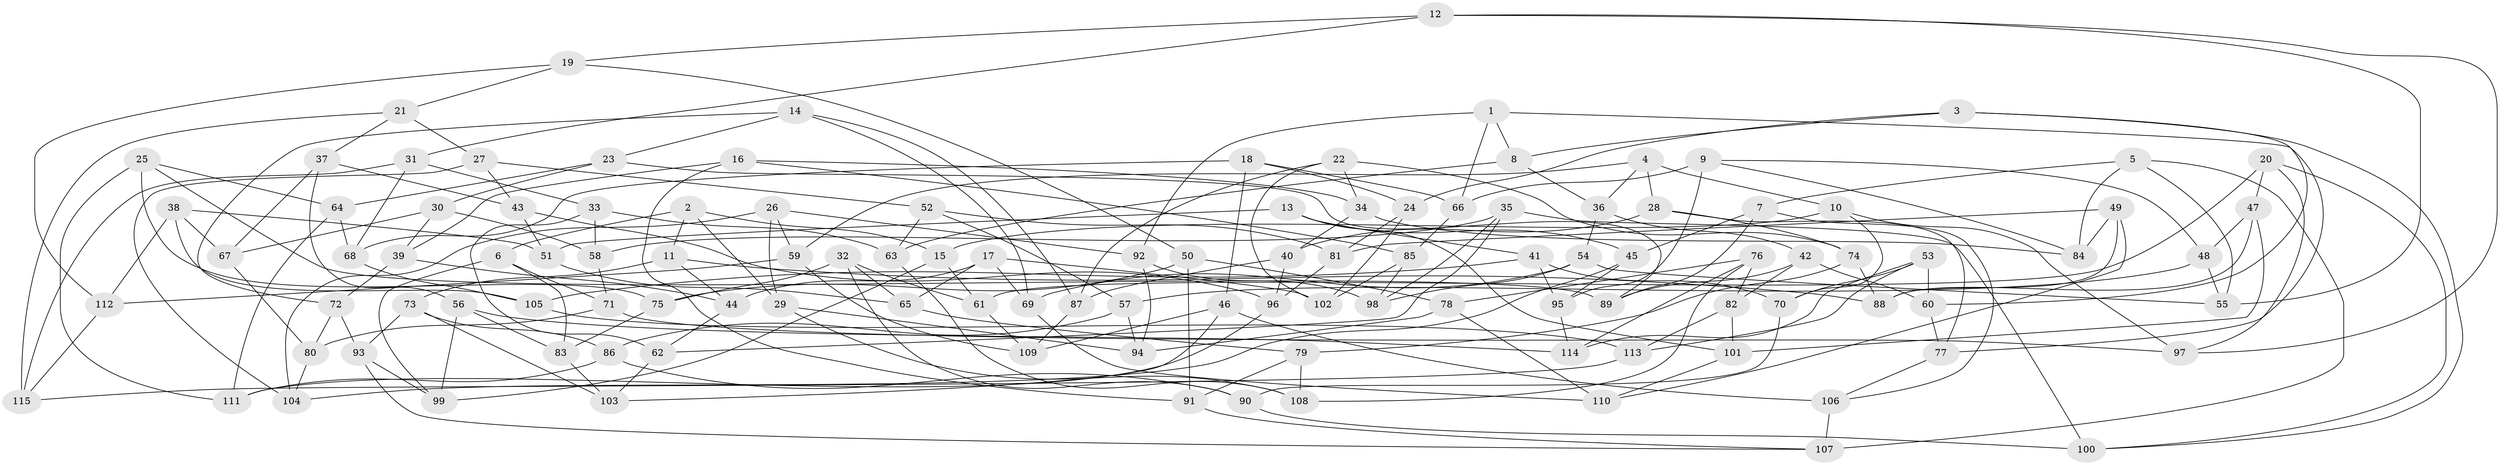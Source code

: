 // coarse degree distribution, {4: 0.7017543859649122, 5: 0.08771929824561403, 7: 0.07017543859649122, 6: 0.03508771929824561, 10: 0.03508771929824561, 12: 0.017543859649122806, 13: 0.017543859649122806, 3: 0.017543859649122806, 9: 0.017543859649122806}
// Generated by graph-tools (version 1.1) at 2025/03/03/04/25 22:03:58]
// undirected, 115 vertices, 230 edges
graph export_dot {
graph [start="1"]
  node [color=gray90,style=filled];
  1;
  2;
  3;
  4;
  5;
  6;
  7;
  8;
  9;
  10;
  11;
  12;
  13;
  14;
  15;
  16;
  17;
  18;
  19;
  20;
  21;
  22;
  23;
  24;
  25;
  26;
  27;
  28;
  29;
  30;
  31;
  32;
  33;
  34;
  35;
  36;
  37;
  38;
  39;
  40;
  41;
  42;
  43;
  44;
  45;
  46;
  47;
  48;
  49;
  50;
  51;
  52;
  53;
  54;
  55;
  56;
  57;
  58;
  59;
  60;
  61;
  62;
  63;
  64;
  65;
  66;
  67;
  68;
  69;
  70;
  71;
  72;
  73;
  74;
  75;
  76;
  77;
  78;
  79;
  80;
  81;
  82;
  83;
  84;
  85;
  86;
  87;
  88;
  89;
  90;
  91;
  92;
  93;
  94;
  95;
  96;
  97;
  98;
  99;
  100;
  101;
  102;
  103;
  104;
  105;
  106;
  107;
  108;
  109;
  110;
  111;
  112;
  113;
  114;
  115;
  1 -- 92;
  1 -- 66;
  1 -- 8;
  1 -- 77;
  2 -- 6;
  2 -- 29;
  2 -- 15;
  2 -- 11;
  3 -- 8;
  3 -- 24;
  3 -- 100;
  3 -- 60;
  4 -- 59;
  4 -- 36;
  4 -- 28;
  4 -- 10;
  5 -- 84;
  5 -- 7;
  5 -- 55;
  5 -- 107;
  6 -- 83;
  6 -- 99;
  6 -- 71;
  7 -- 106;
  7 -- 89;
  7 -- 45;
  8 -- 36;
  8 -- 63;
  9 -- 95;
  9 -- 66;
  9 -- 48;
  9 -- 84;
  10 -- 70;
  10 -- 15;
  10 -- 97;
  11 -- 44;
  11 -- 88;
  11 -- 73;
  12 -- 31;
  12 -- 97;
  12 -- 19;
  12 -- 55;
  13 -- 51;
  13 -- 45;
  13 -- 41;
  13 -- 101;
  14 -- 87;
  14 -- 72;
  14 -- 69;
  14 -- 23;
  15 -- 61;
  15 -- 99;
  16 -- 85;
  16 -- 39;
  16 -- 91;
  16 -- 34;
  17 -- 65;
  17 -- 102;
  17 -- 44;
  17 -- 69;
  18 -- 66;
  18 -- 68;
  18 -- 46;
  18 -- 24;
  19 -- 112;
  19 -- 50;
  19 -- 21;
  20 -- 97;
  20 -- 61;
  20 -- 47;
  20 -- 100;
  21 -- 27;
  21 -- 115;
  21 -- 37;
  22 -- 34;
  22 -- 74;
  22 -- 87;
  22 -- 102;
  23 -- 89;
  23 -- 64;
  23 -- 30;
  24 -- 81;
  24 -- 102;
  25 -- 89;
  25 -- 64;
  25 -- 111;
  25 -- 75;
  26 -- 104;
  26 -- 92;
  26 -- 59;
  26 -- 29;
  27 -- 52;
  27 -- 43;
  27 -- 104;
  28 -- 74;
  28 -- 77;
  28 -- 40;
  29 -- 108;
  29 -- 94;
  30 -- 58;
  30 -- 67;
  30 -- 39;
  31 -- 33;
  31 -- 68;
  31 -- 115;
  32 -- 90;
  32 -- 61;
  32 -- 65;
  32 -- 75;
  33 -- 58;
  33 -- 62;
  33 -- 63;
  34 -- 40;
  34 -- 84;
  35 -- 100;
  35 -- 58;
  35 -- 98;
  35 -- 62;
  36 -- 42;
  36 -- 54;
  37 -- 43;
  37 -- 67;
  37 -- 56;
  38 -- 112;
  38 -- 67;
  38 -- 51;
  38 -- 105;
  39 -- 44;
  39 -- 72;
  40 -- 96;
  40 -- 87;
  41 -- 105;
  41 -- 70;
  41 -- 95;
  42 -- 89;
  42 -- 60;
  42 -- 82;
  43 -- 51;
  43 -- 96;
  44 -- 62;
  45 -- 95;
  45 -- 104;
  46 -- 109;
  46 -- 106;
  46 -- 103;
  47 -- 101;
  47 -- 88;
  47 -- 48;
  48 -- 55;
  48 -- 57;
  49 -- 110;
  49 -- 81;
  49 -- 88;
  49 -- 84;
  50 -- 91;
  50 -- 75;
  50 -- 78;
  51 -- 65;
  52 -- 57;
  52 -- 63;
  52 -- 81;
  53 -- 70;
  53 -- 114;
  53 -- 60;
  53 -- 113;
  54 -- 98;
  54 -- 55;
  54 -- 69;
  56 -- 99;
  56 -- 83;
  56 -- 114;
  57 -- 94;
  57 -- 86;
  58 -- 71;
  59 -- 109;
  59 -- 112;
  60 -- 77;
  61 -- 109;
  62 -- 103;
  63 -- 108;
  64 -- 111;
  64 -- 68;
  65 -- 79;
  66 -- 85;
  67 -- 80;
  68 -- 105;
  69 -- 110;
  70 -- 90;
  71 -- 97;
  71 -- 80;
  72 -- 93;
  72 -- 80;
  73 -- 103;
  73 -- 86;
  73 -- 93;
  74 -- 79;
  74 -- 88;
  75 -- 83;
  76 -- 78;
  76 -- 108;
  76 -- 82;
  76 -- 114;
  77 -- 106;
  78 -- 110;
  78 -- 94;
  79 -- 91;
  79 -- 108;
  80 -- 104;
  81 -- 96;
  82 -- 113;
  82 -- 101;
  83 -- 103;
  85 -- 102;
  85 -- 98;
  86 -- 90;
  86 -- 111;
  87 -- 109;
  90 -- 100;
  91 -- 107;
  92 -- 98;
  92 -- 94;
  93 -- 107;
  93 -- 99;
  95 -- 114;
  96 -- 111;
  101 -- 110;
  105 -- 113;
  106 -- 107;
  112 -- 115;
  113 -- 115;
}
